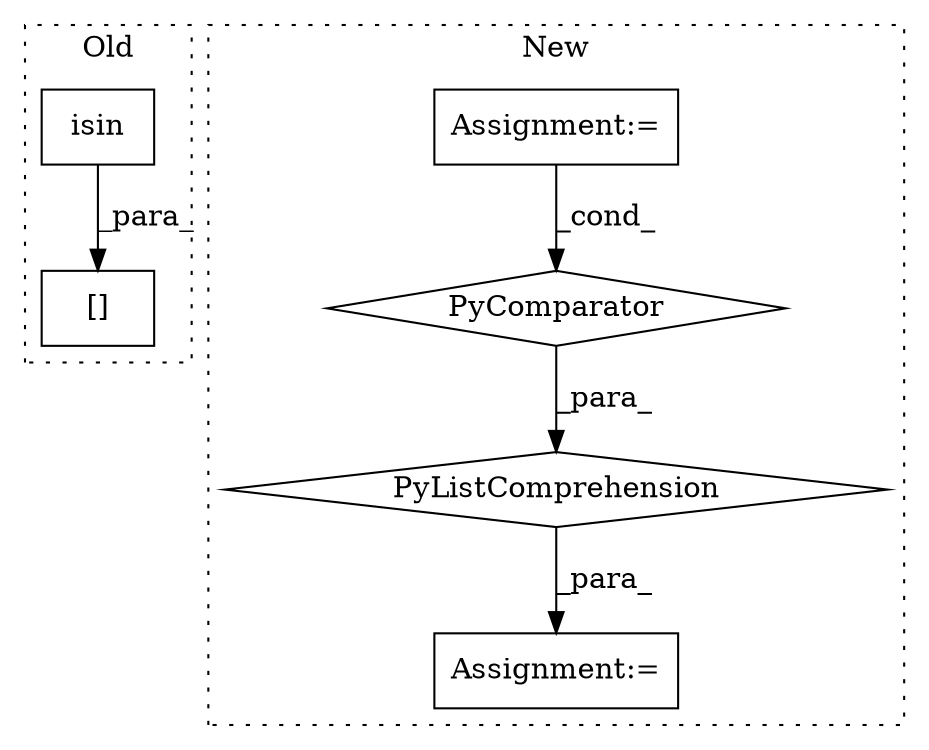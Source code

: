 digraph G {
subgraph cluster0 {
1 [label="isin" a="32" s="1512,1529" l="5,1" shape="box"];
6 [label="[]" a="2" s="1497,1530" l="3,1" shape="box"];
label = "Old";
style="dotted";
}
subgraph cluster1 {
2 [label="PyComparator" a="113" s="1706" l="54" shape="diamond"];
3 [label="Assignment:=" a="7" s="1706" l="54" shape="box"];
4 [label="Assignment:=" a="7" s="1792,1863" l="53,2" shape="box"];
5 [label="PyListComprehension" a="109" s="1643" l="125" shape="diamond"];
label = "New";
style="dotted";
}
1 -> 6 [label="_para_"];
2 -> 5 [label="_para_"];
3 -> 2 [label="_cond_"];
5 -> 4 [label="_para_"];
}